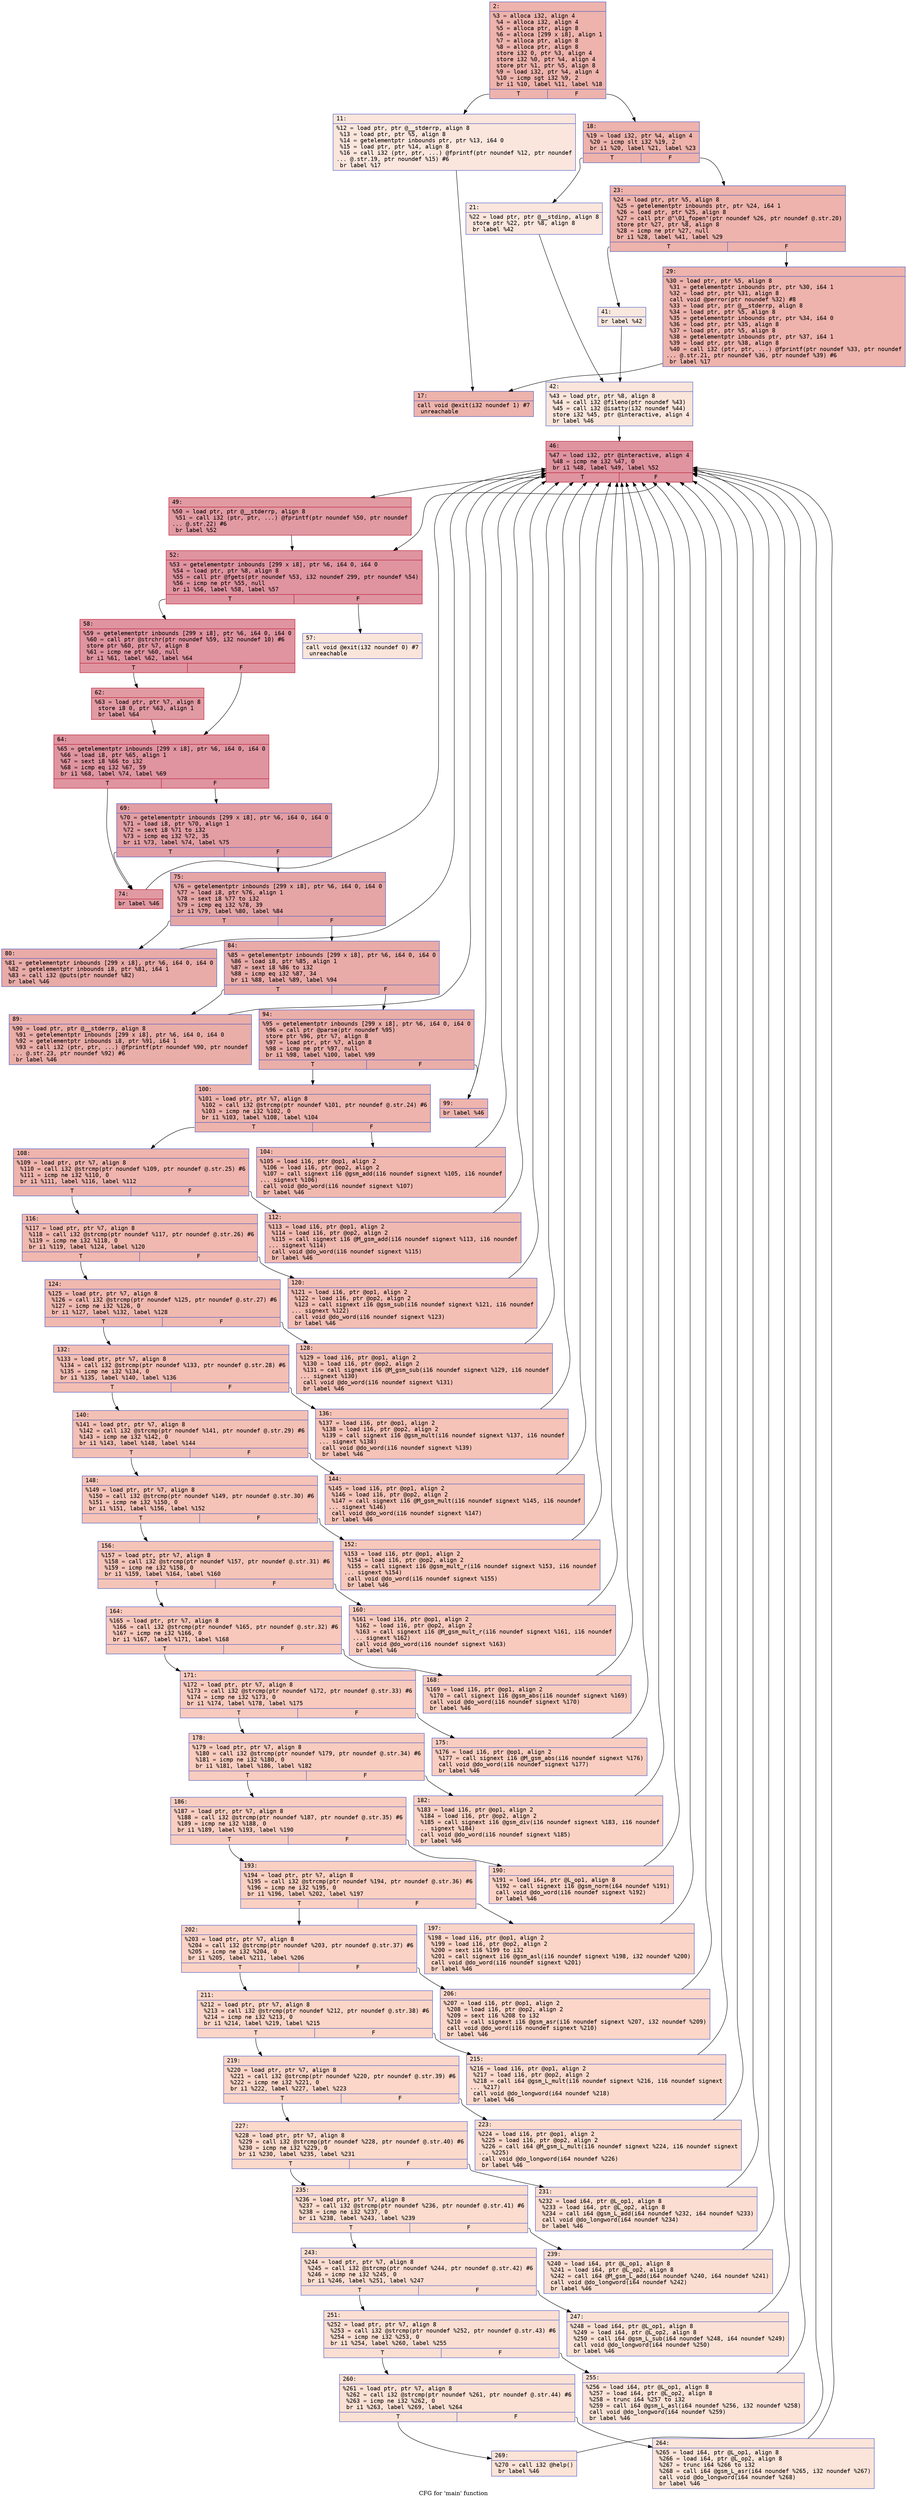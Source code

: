 digraph "CFG for 'main' function" {
	label="CFG for 'main' function";

	Node0x600000842030 [shape=record,color="#3d50c3ff", style=filled, fillcolor="#d6524470" fontname="Courier",label="{2:\l|  %3 = alloca i32, align 4\l  %4 = alloca i32, align 4\l  %5 = alloca ptr, align 8\l  %6 = alloca [299 x i8], align 1\l  %7 = alloca ptr, align 8\l  %8 = alloca ptr, align 8\l  store i32 0, ptr %3, align 4\l  store i32 %0, ptr %4, align 4\l  store ptr %1, ptr %5, align 8\l  %9 = load i32, ptr %4, align 4\l  %10 = icmp sgt i32 %9, 2\l  br i1 %10, label %11, label %18\l|{<s0>T|<s1>F}}"];
	Node0x600000842030:s0 -> Node0x600000842080[tooltip="2 -> 11\nProbability 0.00%" ];
	Node0x600000842030:s1 -> Node0x600000842120[tooltip="2 -> 18\nProbability 100.00%" ];
	Node0x600000842080 [shape=record,color="#3d50c3ff", style=filled, fillcolor="#f3c7b170" fontname="Courier",label="{11:\l|  %12 = load ptr, ptr @__stderrp, align 8\l  %13 = load ptr, ptr %5, align 8\l  %14 = getelementptr inbounds ptr, ptr %13, i64 0\l  %15 = load ptr, ptr %14, align 8\l  %16 = call i32 (ptr, ptr, ...) @fprintf(ptr noundef %12, ptr noundef\l... @.str.19, ptr noundef %15) #6\l  br label %17\l}"];
	Node0x600000842080 -> Node0x6000008420d0[tooltip="11 -> 17\nProbability 100.00%" ];
	Node0x6000008420d0 [shape=record,color="#3d50c3ff", style=filled, fillcolor="#d6524470" fontname="Courier",label="{17:\l|  call void @exit(i32 noundef 1) #7\l  unreachable\l}"];
	Node0x600000842120 [shape=record,color="#3d50c3ff", style=filled, fillcolor="#d6524470" fontname="Courier",label="{18:\l|  %19 = load i32, ptr %4, align 4\l  %20 = icmp slt i32 %19, 2\l  br i1 %20, label %21, label %23\l|{<s0>T|<s1>F}}"];
	Node0x600000842120:s0 -> Node0x600000842170[tooltip="18 -> 21\nProbability 0.00%" ];
	Node0x600000842120:s1 -> Node0x6000008421c0[tooltip="18 -> 23\nProbability 100.00%" ];
	Node0x600000842170 [shape=record,color="#3d50c3ff", style=filled, fillcolor="#f3c7b170" fontname="Courier",label="{21:\l|  %22 = load ptr, ptr @__stdinp, align 8\l  store ptr %22, ptr %8, align 8\l  br label %42\l}"];
	Node0x600000842170 -> Node0x6000008422b0[tooltip="21 -> 42\nProbability 100.00%" ];
	Node0x6000008421c0 [shape=record,color="#3d50c3ff", style=filled, fillcolor="#d6524470" fontname="Courier",label="{23:\l|  %24 = load ptr, ptr %5, align 8\l  %25 = getelementptr inbounds ptr, ptr %24, i64 1\l  %26 = load ptr, ptr %25, align 8\l  %27 = call ptr @\"\\01_fopen\"(ptr noundef %26, ptr noundef @.str.20)\l  store ptr %27, ptr %8, align 8\l  %28 = icmp ne ptr %27, null\l  br i1 %28, label %41, label %29\l|{<s0>T|<s1>F}}"];
	Node0x6000008421c0:s0 -> Node0x600000842260[tooltip="23 -> 41\nProbability 0.00%" ];
	Node0x6000008421c0:s1 -> Node0x600000842210[tooltip="23 -> 29\nProbability 100.00%" ];
	Node0x600000842210 [shape=record,color="#3d50c3ff", style=filled, fillcolor="#d6524470" fontname="Courier",label="{29:\l|  %30 = load ptr, ptr %5, align 8\l  %31 = getelementptr inbounds ptr, ptr %30, i64 1\l  %32 = load ptr, ptr %31, align 8\l  call void @perror(ptr noundef %32) #8\l  %33 = load ptr, ptr @__stderrp, align 8\l  %34 = load ptr, ptr %5, align 8\l  %35 = getelementptr inbounds ptr, ptr %34, i64 0\l  %36 = load ptr, ptr %35, align 8\l  %37 = load ptr, ptr %5, align 8\l  %38 = getelementptr inbounds ptr, ptr %37, i64 1\l  %39 = load ptr, ptr %38, align 8\l  %40 = call i32 (ptr, ptr, ...) @fprintf(ptr noundef %33, ptr noundef\l... @.str.21, ptr noundef %36, ptr noundef %39) #6\l  br label %17\l}"];
	Node0x600000842210 -> Node0x6000008420d0[tooltip="29 -> 17\nProbability 100.00%" ];
	Node0x600000842260 [shape=record,color="#3d50c3ff", style=filled, fillcolor="#f2cab570" fontname="Courier",label="{41:\l|  br label %42\l}"];
	Node0x600000842260 -> Node0x6000008422b0[tooltip="41 -> 42\nProbability 100.00%" ];
	Node0x6000008422b0 [shape=record,color="#3d50c3ff", style=filled, fillcolor="#f4c5ad70" fontname="Courier",label="{42:\l|  %43 = load ptr, ptr %8, align 8\l  %44 = call i32 @fileno(ptr noundef %43)\l  %45 = call i32 @isatty(i32 noundef %44)\l  store i32 %45, ptr @interactive, align 4\l  br label %46\l}"];
	Node0x6000008422b0 -> Node0x600000842300[tooltip="42 -> 46\nProbability 100.00%" ];
	Node0x600000842300 [shape=record,color="#b70d28ff", style=filled, fillcolor="#b70d2870" fontname="Courier",label="{46:\l|  %47 = load i32, ptr @interactive, align 4\l  %48 = icmp ne i32 %47, 0\l  br i1 %48, label %49, label %52\l|{<s0>T|<s1>F}}"];
	Node0x600000842300:s0 -> Node0x600000842350[tooltip="46 -> 49\nProbability 62.50%" ];
	Node0x600000842300:s1 -> Node0x6000008423a0[tooltip="46 -> 52\nProbability 37.50%" ];
	Node0x600000842350 [shape=record,color="#b70d28ff", style=filled, fillcolor="#bb1b2c70" fontname="Courier",label="{49:\l|  %50 = load ptr, ptr @__stderrp, align 8\l  %51 = call i32 (ptr, ptr, ...) @fprintf(ptr noundef %50, ptr noundef\l... @.str.22) #6\l  br label %52\l}"];
	Node0x600000842350 -> Node0x6000008423a0[tooltip="49 -> 52\nProbability 100.00%" ];
	Node0x6000008423a0 [shape=record,color="#b70d28ff", style=filled, fillcolor="#b70d2870" fontname="Courier",label="{52:\l|  %53 = getelementptr inbounds [299 x i8], ptr %6, i64 0, i64 0\l  %54 = load ptr, ptr %8, align 8\l  %55 = call ptr @fgets(ptr noundef %53, i32 noundef 299, ptr noundef %54)\l  %56 = icmp ne ptr %55, null\l  br i1 %56, label %58, label %57\l|{<s0>T|<s1>F}}"];
	Node0x6000008423a0:s0 -> Node0x600000842440[tooltip="52 -> 58\nProbability 100.00%" ];
	Node0x6000008423a0:s1 -> Node0x6000008423f0[tooltip="52 -> 57\nProbability 0.00%" ];
	Node0x6000008423f0 [shape=record,color="#3d50c3ff", style=filled, fillcolor="#f4c5ad70" fontname="Courier",label="{57:\l|  call void @exit(i32 noundef 0) #7\l  unreachable\l}"];
	Node0x600000842440 [shape=record,color="#b70d28ff", style=filled, fillcolor="#b70d2870" fontname="Courier",label="{58:\l|  %59 = getelementptr inbounds [299 x i8], ptr %6, i64 0, i64 0\l  %60 = call ptr @strchr(ptr noundef %59, i32 noundef 10) #6\l  store ptr %60, ptr %7, align 8\l  %61 = icmp ne ptr %60, null\l  br i1 %61, label %62, label %64\l|{<s0>T|<s1>F}}"];
	Node0x600000842440:s0 -> Node0x600000842490[tooltip="58 -> 62\nProbability 62.50%" ];
	Node0x600000842440:s1 -> Node0x6000008424e0[tooltip="58 -> 64\nProbability 37.50%" ];
	Node0x600000842490 [shape=record,color="#b70d28ff", style=filled, fillcolor="#bb1b2c70" fontname="Courier",label="{62:\l|  %63 = load ptr, ptr %7, align 8\l  store i8 0, ptr %63, align 1\l  br label %64\l}"];
	Node0x600000842490 -> Node0x6000008424e0[tooltip="62 -> 64\nProbability 100.00%" ];
	Node0x6000008424e0 [shape=record,color="#b70d28ff", style=filled, fillcolor="#b70d2870" fontname="Courier",label="{64:\l|  %65 = getelementptr inbounds [299 x i8], ptr %6, i64 0, i64 0\l  %66 = load i8, ptr %65, align 1\l  %67 = sext i8 %66 to i32\l  %68 = icmp eq i32 %67, 59\l  br i1 %68, label %74, label %69\l|{<s0>T|<s1>F}}"];
	Node0x6000008424e0:s0 -> Node0x600000842580[tooltip="64 -> 74\nProbability 50.00%" ];
	Node0x6000008424e0:s1 -> Node0x600000842530[tooltip="64 -> 69\nProbability 50.00%" ];
	Node0x600000842530 [shape=record,color="#3d50c3ff", style=filled, fillcolor="#be242e70" fontname="Courier",label="{69:\l|  %70 = getelementptr inbounds [299 x i8], ptr %6, i64 0, i64 0\l  %71 = load i8, ptr %70, align 1\l  %72 = sext i8 %71 to i32\l  %73 = icmp eq i32 %72, 35\l  br i1 %73, label %74, label %75\l|{<s0>T|<s1>F}}"];
	Node0x600000842530:s0 -> Node0x600000842580[tooltip="69 -> 74\nProbability 50.00%" ];
	Node0x600000842530:s1 -> Node0x6000008425d0[tooltip="69 -> 75\nProbability 50.00%" ];
	Node0x600000842580 [shape=record,color="#b70d28ff", style=filled, fillcolor="#bb1b2c70" fontname="Courier",label="{74:\l|  br label %46\l}"];
	Node0x600000842580 -> Node0x600000842300[tooltip="74 -> 46\nProbability 100.00%" ];
	Node0x6000008425d0 [shape=record,color="#3d50c3ff", style=filled, fillcolor="#c5333470" fontname="Courier",label="{75:\l|  %76 = getelementptr inbounds [299 x i8], ptr %6, i64 0, i64 0\l  %77 = load i8, ptr %76, align 1\l  %78 = sext i8 %77 to i32\l  %79 = icmp eq i32 %78, 39\l  br i1 %79, label %80, label %84\l|{<s0>T|<s1>F}}"];
	Node0x6000008425d0:s0 -> Node0x600000842620[tooltip="75 -> 80\nProbability 50.00%" ];
	Node0x6000008425d0:s1 -> Node0x600000842670[tooltip="75 -> 84\nProbability 50.00%" ];
	Node0x600000842620 [shape=record,color="#3d50c3ff", style=filled, fillcolor="#cc403a70" fontname="Courier",label="{80:\l|  %81 = getelementptr inbounds [299 x i8], ptr %6, i64 0, i64 0\l  %82 = getelementptr inbounds i8, ptr %81, i64 1\l  %83 = call i32 @puts(ptr noundef %82)\l  br label %46\l}"];
	Node0x600000842620 -> Node0x600000842300[tooltip="80 -> 46\nProbability 100.00%" ];
	Node0x600000842670 [shape=record,color="#3d50c3ff", style=filled, fillcolor="#cc403a70" fontname="Courier",label="{84:\l|  %85 = getelementptr inbounds [299 x i8], ptr %6, i64 0, i64 0\l  %86 = load i8, ptr %85, align 1\l  %87 = sext i8 %86 to i32\l  %88 = icmp eq i32 %87, 34\l  br i1 %88, label %89, label %94\l|{<s0>T|<s1>F}}"];
	Node0x600000842670:s0 -> Node0x6000008426c0[tooltip="84 -> 89\nProbability 50.00%" ];
	Node0x600000842670:s1 -> Node0x600000842710[tooltip="84 -> 94\nProbability 50.00%" ];
	Node0x6000008426c0 [shape=record,color="#3d50c3ff", style=filled, fillcolor="#d0473d70" fontname="Courier",label="{89:\l|  %90 = load ptr, ptr @__stderrp, align 8\l  %91 = getelementptr inbounds [299 x i8], ptr %6, i64 0, i64 0\l  %92 = getelementptr inbounds i8, ptr %91, i64 1\l  %93 = call i32 (ptr, ptr, ...) @fprintf(ptr noundef %90, ptr noundef\l... @.str.23, ptr noundef %92) #6\l  br label %46\l}"];
	Node0x6000008426c0 -> Node0x600000842300[tooltip="89 -> 46\nProbability 100.00%" ];
	Node0x600000842710 [shape=record,color="#3d50c3ff", style=filled, fillcolor="#d0473d70" fontname="Courier",label="{94:\l|  %95 = getelementptr inbounds [299 x i8], ptr %6, i64 0, i64 0\l  %96 = call ptr @parse(ptr noundef %95)\l  store ptr %96, ptr %7, align 8\l  %97 = load ptr, ptr %7, align 8\l  %98 = icmp ne ptr %97, null\l  br i1 %98, label %100, label %99\l|{<s0>T|<s1>F}}"];
	Node0x600000842710:s0 -> Node0x6000008427b0[tooltip="94 -> 100\nProbability 62.50%" ];
	Node0x600000842710:s1 -> Node0x600000842760[tooltip="94 -> 99\nProbability 37.50%" ];
	Node0x600000842760 [shape=record,color="#3d50c3ff", style=filled, fillcolor="#d8564670" fontname="Courier",label="{99:\l|  br label %46\l}"];
	Node0x600000842760 -> Node0x600000842300[tooltip="99 -> 46\nProbability 100.00%" ];
	Node0x6000008427b0 [shape=record,color="#3d50c3ff", style=filled, fillcolor="#d6524470" fontname="Courier",label="{100:\l|  %101 = load ptr, ptr %7, align 8\l  %102 = call i32 @strcmp(ptr noundef %101, ptr noundef @.str.24) #6\l  %103 = icmp ne i32 %102, 0\l  br i1 %103, label %108, label %104\l|{<s0>T|<s1>F}}"];
	Node0x6000008427b0:s0 -> Node0x600000842850[tooltip="100 -> 108\nProbability 62.50%" ];
	Node0x6000008427b0:s1 -> Node0x600000842800[tooltip="100 -> 104\nProbability 37.50%" ];
	Node0x600000842800 [shape=record,color="#3d50c3ff", style=filled, fillcolor="#dc5d4a70" fontname="Courier",label="{104:\l|  %105 = load i16, ptr @op1, align 2\l  %106 = load i16, ptr @op2, align 2\l  %107 = call signext i16 @gsm_add(i16 noundef signext %105, i16 noundef\l... signext %106)\l  call void @do_word(i16 noundef signext %107)\l  br label %46\l}"];
	Node0x600000842800 -> Node0x600000842300[tooltip="104 -> 46\nProbability 100.00%" ];
	Node0x600000842850 [shape=record,color="#3d50c3ff", style=filled, fillcolor="#d8564670" fontname="Courier",label="{108:\l|  %109 = load ptr, ptr %7, align 8\l  %110 = call i32 @strcmp(ptr noundef %109, ptr noundef @.str.25) #6\l  %111 = icmp ne i32 %110, 0\l  br i1 %111, label %116, label %112\l|{<s0>T|<s1>F}}"];
	Node0x600000842850:s0 -> Node0x6000008428f0[tooltip="108 -> 116\nProbability 62.50%" ];
	Node0x600000842850:s1 -> Node0x6000008428a0[tooltip="108 -> 112\nProbability 37.50%" ];
	Node0x6000008428a0 [shape=record,color="#3d50c3ff", style=filled, fillcolor="#de614d70" fontname="Courier",label="{112:\l|  %113 = load i16, ptr @op1, align 2\l  %114 = load i16, ptr @op2, align 2\l  %115 = call signext i16 @M_gsm_add(i16 noundef signext %113, i16 noundef\l... signext %114)\l  call void @do_word(i16 noundef signext %115)\l  br label %46\l}"];
	Node0x6000008428a0 -> Node0x600000842300[tooltip="112 -> 46\nProbability 100.00%" ];
	Node0x6000008428f0 [shape=record,color="#3d50c3ff", style=filled, fillcolor="#dc5d4a70" fontname="Courier",label="{116:\l|  %117 = load ptr, ptr %7, align 8\l  %118 = call i32 @strcmp(ptr noundef %117, ptr noundef @.str.26) #6\l  %119 = icmp ne i32 %118, 0\l  br i1 %119, label %124, label %120\l|{<s0>T|<s1>F}}"];
	Node0x6000008428f0:s0 -> Node0x600000842990[tooltip="116 -> 124\nProbability 62.50%" ];
	Node0x6000008428f0:s1 -> Node0x600000842940[tooltip="116 -> 120\nProbability 37.50%" ];
	Node0x600000842940 [shape=record,color="#3d50c3ff", style=filled, fillcolor="#e36c5570" fontname="Courier",label="{120:\l|  %121 = load i16, ptr @op1, align 2\l  %122 = load i16, ptr @op2, align 2\l  %123 = call signext i16 @gsm_sub(i16 noundef signext %121, i16 noundef\l... signext %122)\l  call void @do_word(i16 noundef signext %123)\l  br label %46\l}"];
	Node0x600000842940 -> Node0x600000842300[tooltip="120 -> 46\nProbability 100.00%" ];
	Node0x600000842990 [shape=record,color="#3d50c3ff", style=filled, fillcolor="#de614d70" fontname="Courier",label="{124:\l|  %125 = load ptr, ptr %7, align 8\l  %126 = call i32 @strcmp(ptr noundef %125, ptr noundef @.str.27) #6\l  %127 = icmp ne i32 %126, 0\l  br i1 %127, label %132, label %128\l|{<s0>T|<s1>F}}"];
	Node0x600000842990:s0 -> Node0x600000842a30[tooltip="124 -> 132\nProbability 62.50%" ];
	Node0x600000842990:s1 -> Node0x6000008429e0[tooltip="124 -> 128\nProbability 37.50%" ];
	Node0x6000008429e0 [shape=record,color="#3d50c3ff", style=filled, fillcolor="#e5705870" fontname="Courier",label="{128:\l|  %129 = load i16, ptr @op1, align 2\l  %130 = load i16, ptr @op2, align 2\l  %131 = call signext i16 @M_gsm_sub(i16 noundef signext %129, i16 noundef\l... signext %130)\l  call void @do_word(i16 noundef signext %131)\l  br label %46\l}"];
	Node0x6000008429e0 -> Node0x600000842300[tooltip="128 -> 46\nProbability 100.00%" ];
	Node0x600000842a30 [shape=record,color="#3d50c3ff", style=filled, fillcolor="#e36c5570" fontname="Courier",label="{132:\l|  %133 = load ptr, ptr %7, align 8\l  %134 = call i32 @strcmp(ptr noundef %133, ptr noundef @.str.28) #6\l  %135 = icmp ne i32 %134, 0\l  br i1 %135, label %140, label %136\l|{<s0>T|<s1>F}}"];
	Node0x600000842a30:s0 -> Node0x600000842ad0[tooltip="132 -> 140\nProbability 62.50%" ];
	Node0x600000842a30:s1 -> Node0x600000842a80[tooltip="132 -> 136\nProbability 37.50%" ];
	Node0x600000842a80 [shape=record,color="#3d50c3ff", style=filled, fillcolor="#e8765c70" fontname="Courier",label="{136:\l|  %137 = load i16, ptr @op1, align 2\l  %138 = load i16, ptr @op2, align 2\l  %139 = call signext i16 @gsm_mult(i16 noundef signext %137, i16 noundef\l... signext %138)\l  call void @do_word(i16 noundef signext %139)\l  br label %46\l}"];
	Node0x600000842a80 -> Node0x600000842300[tooltip="136 -> 46\nProbability 100.00%" ];
	Node0x600000842ad0 [shape=record,color="#3d50c3ff", style=filled, fillcolor="#e5705870" fontname="Courier",label="{140:\l|  %141 = load ptr, ptr %7, align 8\l  %142 = call i32 @strcmp(ptr noundef %141, ptr noundef @.str.29) #6\l  %143 = icmp ne i32 %142, 0\l  br i1 %143, label %148, label %144\l|{<s0>T|<s1>F}}"];
	Node0x600000842ad0:s0 -> Node0x600000842b70[tooltip="140 -> 148\nProbability 62.50%" ];
	Node0x600000842ad0:s1 -> Node0x600000842b20[tooltip="140 -> 144\nProbability 37.50%" ];
	Node0x600000842b20 [shape=record,color="#3d50c3ff", style=filled, fillcolor="#e97a5f70" fontname="Courier",label="{144:\l|  %145 = load i16, ptr @op1, align 2\l  %146 = load i16, ptr @op2, align 2\l  %147 = call signext i16 @M_gsm_mult(i16 noundef signext %145, i16 noundef\l... signext %146)\l  call void @do_word(i16 noundef signext %147)\l  br label %46\l}"];
	Node0x600000842b20 -> Node0x600000842300[tooltip="144 -> 46\nProbability 100.00%" ];
	Node0x600000842b70 [shape=record,color="#3d50c3ff", style=filled, fillcolor="#e8765c70" fontname="Courier",label="{148:\l|  %149 = load ptr, ptr %7, align 8\l  %150 = call i32 @strcmp(ptr noundef %149, ptr noundef @.str.30) #6\l  %151 = icmp ne i32 %150, 0\l  br i1 %151, label %156, label %152\l|{<s0>T|<s1>F}}"];
	Node0x600000842b70:s0 -> Node0x600000842c10[tooltip="148 -> 156\nProbability 62.50%" ];
	Node0x600000842b70:s1 -> Node0x600000842bc0[tooltip="148 -> 152\nProbability 37.50%" ];
	Node0x600000842bc0 [shape=record,color="#3d50c3ff", style=filled, fillcolor="#ed836670" fontname="Courier",label="{152:\l|  %153 = load i16, ptr @op1, align 2\l  %154 = load i16, ptr @op2, align 2\l  %155 = call signext i16 @gsm_mult_r(i16 noundef signext %153, i16 noundef\l... signext %154)\l  call void @do_word(i16 noundef signext %155)\l  br label %46\l}"];
	Node0x600000842bc0 -> Node0x600000842300[tooltip="152 -> 46\nProbability 100.00%" ];
	Node0x600000842c10 [shape=record,color="#3d50c3ff", style=filled, fillcolor="#e97a5f70" fontname="Courier",label="{156:\l|  %157 = load ptr, ptr %7, align 8\l  %158 = call i32 @strcmp(ptr noundef %157, ptr noundef @.str.31) #6\l  %159 = icmp ne i32 %158, 0\l  br i1 %159, label %164, label %160\l|{<s0>T|<s1>F}}"];
	Node0x600000842c10:s0 -> Node0x600000842cb0[tooltip="156 -> 164\nProbability 62.50%" ];
	Node0x600000842c10:s1 -> Node0x600000842c60[tooltip="156 -> 160\nProbability 37.50%" ];
	Node0x600000842c60 [shape=record,color="#3d50c3ff", style=filled, fillcolor="#ef886b70" fontname="Courier",label="{160:\l|  %161 = load i16, ptr @op1, align 2\l  %162 = load i16, ptr @op2, align 2\l  %163 = call signext i16 @M_gsm_mult_r(i16 noundef signext %161, i16 noundef\l... signext %162)\l  call void @do_word(i16 noundef signext %163)\l  br label %46\l}"];
	Node0x600000842c60 -> Node0x600000842300[tooltip="160 -> 46\nProbability 100.00%" ];
	Node0x600000842cb0 [shape=record,color="#3d50c3ff", style=filled, fillcolor="#ed836670" fontname="Courier",label="{164:\l|  %165 = load ptr, ptr %7, align 8\l  %166 = call i32 @strcmp(ptr noundef %165, ptr noundef @.str.32) #6\l  %167 = icmp ne i32 %166, 0\l  br i1 %167, label %171, label %168\l|{<s0>T|<s1>F}}"];
	Node0x600000842cb0:s0 -> Node0x600000842d50[tooltip="164 -> 171\nProbability 62.50%" ];
	Node0x600000842cb0:s1 -> Node0x600000842d00[tooltip="164 -> 168\nProbability 37.50%" ];
	Node0x600000842d00 [shape=record,color="#3d50c3ff", style=filled, fillcolor="#f08b6e70" fontname="Courier",label="{168:\l|  %169 = load i16, ptr @op1, align 2\l  %170 = call signext i16 @gsm_abs(i16 noundef signext %169)\l  call void @do_word(i16 noundef signext %170)\l  br label %46\l}"];
	Node0x600000842d00 -> Node0x600000842300[tooltip="168 -> 46\nProbability 100.00%" ];
	Node0x600000842d50 [shape=record,color="#3d50c3ff", style=filled, fillcolor="#ef886b70" fontname="Courier",label="{171:\l|  %172 = load ptr, ptr %7, align 8\l  %173 = call i32 @strcmp(ptr noundef %172, ptr noundef @.str.33) #6\l  %174 = icmp ne i32 %173, 0\l  br i1 %174, label %178, label %175\l|{<s0>T|<s1>F}}"];
	Node0x600000842d50:s0 -> Node0x600000842df0[tooltip="171 -> 178\nProbability 62.50%" ];
	Node0x600000842d50:s1 -> Node0x600000842da0[tooltip="171 -> 175\nProbability 37.50%" ];
	Node0x600000842da0 [shape=record,color="#3d50c3ff", style=filled, fillcolor="#f2907270" fontname="Courier",label="{175:\l|  %176 = load i16, ptr @op1, align 2\l  %177 = call signext i16 @M_gsm_abs(i16 noundef signext %176)\l  call void @do_word(i16 noundef signext %177)\l  br label %46\l}"];
	Node0x600000842da0 -> Node0x600000842300[tooltip="175 -> 46\nProbability 100.00%" ];
	Node0x600000842df0 [shape=record,color="#3d50c3ff", style=filled, fillcolor="#f08b6e70" fontname="Courier",label="{178:\l|  %179 = load ptr, ptr %7, align 8\l  %180 = call i32 @strcmp(ptr noundef %179, ptr noundef @.str.34) #6\l  %181 = icmp ne i32 %180, 0\l  br i1 %181, label %186, label %182\l|{<s0>T|<s1>F}}"];
	Node0x600000842df0:s0 -> Node0x600000842e90[tooltip="178 -> 186\nProbability 62.50%" ];
	Node0x600000842df0:s1 -> Node0x600000842e40[tooltip="178 -> 182\nProbability 37.50%" ];
	Node0x600000842e40 [shape=record,color="#3d50c3ff", style=filled, fillcolor="#f4987a70" fontname="Courier",label="{182:\l|  %183 = load i16, ptr @op1, align 2\l  %184 = load i16, ptr @op2, align 2\l  %185 = call signext i16 @gsm_div(i16 noundef signext %183, i16 noundef\l... signext %184)\l  call void @do_word(i16 noundef signext %185)\l  br label %46\l}"];
	Node0x600000842e40 -> Node0x600000842300[tooltip="182 -> 46\nProbability 100.00%" ];
	Node0x600000842e90 [shape=record,color="#3d50c3ff", style=filled, fillcolor="#f2907270" fontname="Courier",label="{186:\l|  %187 = load ptr, ptr %7, align 8\l  %188 = call i32 @strcmp(ptr noundef %187, ptr noundef @.str.35) #6\l  %189 = icmp ne i32 %188, 0\l  br i1 %189, label %193, label %190\l|{<s0>T|<s1>F}}"];
	Node0x600000842e90:s0 -> Node0x600000842f30[tooltip="186 -> 193\nProbability 62.50%" ];
	Node0x600000842e90:s1 -> Node0x600000842ee0[tooltip="186 -> 190\nProbability 37.50%" ];
	Node0x600000842ee0 [shape=record,color="#3d50c3ff", style=filled, fillcolor="#f59c7d70" fontname="Courier",label="{190:\l|  %191 = load i64, ptr @L_op1, align 8\l  %192 = call signext i16 @gsm_norm(i64 noundef %191)\l  call void @do_word(i16 noundef signext %192)\l  br label %46\l}"];
	Node0x600000842ee0 -> Node0x600000842300[tooltip="190 -> 46\nProbability 100.00%" ];
	Node0x600000842f30 [shape=record,color="#3d50c3ff", style=filled, fillcolor="#f3947570" fontname="Courier",label="{193:\l|  %194 = load ptr, ptr %7, align 8\l  %195 = call i32 @strcmp(ptr noundef %194, ptr noundef @.str.36) #6\l  %196 = icmp ne i32 %195, 0\l  br i1 %196, label %202, label %197\l|{<s0>T|<s1>F}}"];
	Node0x600000842f30:s0 -> Node0x600000842fd0[tooltip="193 -> 202\nProbability 62.50%" ];
	Node0x600000842f30:s1 -> Node0x600000842f80[tooltip="193 -> 197\nProbability 37.50%" ];
	Node0x600000842f80 [shape=record,color="#3d50c3ff", style=filled, fillcolor="#f5a08170" fontname="Courier",label="{197:\l|  %198 = load i16, ptr @op1, align 2\l  %199 = load i16, ptr @op2, align 2\l  %200 = sext i16 %199 to i32\l  %201 = call signext i16 @gsm_asl(i16 noundef signext %198, i32 noundef %200)\l  call void @do_word(i16 noundef signext %201)\l  br label %46\l}"];
	Node0x600000842f80 -> Node0x600000842300[tooltip="197 -> 46\nProbability 100.00%" ];
	Node0x600000842fd0 [shape=record,color="#3d50c3ff", style=filled, fillcolor="#f59c7d70" fontname="Courier",label="{202:\l|  %203 = load ptr, ptr %7, align 8\l  %204 = call i32 @strcmp(ptr noundef %203, ptr noundef @.str.37) #6\l  %205 = icmp ne i32 %204, 0\l  br i1 %205, label %211, label %206\l|{<s0>T|<s1>F}}"];
	Node0x600000842fd0:s0 -> Node0x600000843070[tooltip="202 -> 211\nProbability 62.50%" ];
	Node0x600000842fd0:s1 -> Node0x600000843020[tooltip="202 -> 206\nProbability 37.50%" ];
	Node0x600000843020 [shape=record,color="#3d50c3ff", style=filled, fillcolor="#f6a38570" fontname="Courier",label="{206:\l|  %207 = load i16, ptr @op1, align 2\l  %208 = load i16, ptr @op2, align 2\l  %209 = sext i16 %208 to i32\l  %210 = call signext i16 @gsm_asr(i16 noundef signext %207, i32 noundef %209)\l  call void @do_word(i16 noundef signext %210)\l  br label %46\l}"];
	Node0x600000843020 -> Node0x600000842300[tooltip="206 -> 46\nProbability 100.00%" ];
	Node0x600000843070 [shape=record,color="#3d50c3ff", style=filled, fillcolor="#f5a08170" fontname="Courier",label="{211:\l|  %212 = load ptr, ptr %7, align 8\l  %213 = call i32 @strcmp(ptr noundef %212, ptr noundef @.str.38) #6\l  %214 = icmp ne i32 %213, 0\l  br i1 %214, label %219, label %215\l|{<s0>T|<s1>F}}"];
	Node0x600000843070:s0 -> Node0x600000843110[tooltip="211 -> 219\nProbability 62.50%" ];
	Node0x600000843070:s1 -> Node0x6000008430c0[tooltip="211 -> 215\nProbability 37.50%" ];
	Node0x6000008430c0 [shape=record,color="#3d50c3ff", style=filled, fillcolor="#f7ac8e70" fontname="Courier",label="{215:\l|  %216 = load i16, ptr @op1, align 2\l  %217 = load i16, ptr @op2, align 2\l  %218 = call i64 @gsm_L_mult(i16 noundef signext %216, i16 noundef signext\l... %217)\l  call void @do_longword(i64 noundef %218)\l  br label %46\l}"];
	Node0x6000008430c0 -> Node0x600000842300[tooltip="215 -> 46\nProbability 100.00%" ];
	Node0x600000843110 [shape=record,color="#3d50c3ff", style=filled, fillcolor="#f6a38570" fontname="Courier",label="{219:\l|  %220 = load ptr, ptr %7, align 8\l  %221 = call i32 @strcmp(ptr noundef %220, ptr noundef @.str.39) #6\l  %222 = icmp ne i32 %221, 0\l  br i1 %222, label %227, label %223\l|{<s0>T|<s1>F}}"];
	Node0x600000843110:s0 -> Node0x6000008431b0[tooltip="219 -> 227\nProbability 62.50%" ];
	Node0x600000843110:s1 -> Node0x600000843160[tooltip="219 -> 223\nProbability 37.50%" ];
	Node0x600000843160 [shape=record,color="#3d50c3ff", style=filled, fillcolor="#f7af9170" fontname="Courier",label="{223:\l|  %224 = load i16, ptr @op1, align 2\l  %225 = load i16, ptr @op2, align 2\l  %226 = call i64 @M_gsm_L_mult(i16 noundef signext %224, i16 noundef signext\l... %225)\l  call void @do_longword(i64 noundef %226)\l  br label %46\l}"];
	Node0x600000843160 -> Node0x600000842300[tooltip="223 -> 46\nProbability 100.00%" ];
	Node0x6000008431b0 [shape=record,color="#3d50c3ff", style=filled, fillcolor="#f7a88970" fontname="Courier",label="{227:\l|  %228 = load ptr, ptr %7, align 8\l  %229 = call i32 @strcmp(ptr noundef %228, ptr noundef @.str.40) #6\l  %230 = icmp ne i32 %229, 0\l  br i1 %230, label %235, label %231\l|{<s0>T|<s1>F}}"];
	Node0x6000008431b0:s0 -> Node0x600000843250[tooltip="227 -> 235\nProbability 62.50%" ];
	Node0x6000008431b0:s1 -> Node0x600000843200[tooltip="227 -> 231\nProbability 37.50%" ];
	Node0x600000843200 [shape=record,color="#3d50c3ff", style=filled, fillcolor="#f7b39670" fontname="Courier",label="{231:\l|  %232 = load i64, ptr @L_op1, align 8\l  %233 = load i64, ptr @L_op2, align 8\l  %234 = call i64 @gsm_L_add(i64 noundef %232, i64 noundef %233)\l  call void @do_longword(i64 noundef %234)\l  br label %46\l}"];
	Node0x600000843200 -> Node0x600000842300[tooltip="231 -> 46\nProbability 100.00%" ];
	Node0x600000843250 [shape=record,color="#3d50c3ff", style=filled, fillcolor="#f7af9170" fontname="Courier",label="{235:\l|  %236 = load ptr, ptr %7, align 8\l  %237 = call i32 @strcmp(ptr noundef %236, ptr noundef @.str.41) #6\l  %238 = icmp ne i32 %237, 0\l  br i1 %238, label %243, label %239\l|{<s0>T|<s1>F}}"];
	Node0x600000843250:s0 -> Node0x6000008432f0[tooltip="235 -> 243\nProbability 62.50%" ];
	Node0x600000843250:s1 -> Node0x6000008432a0[tooltip="235 -> 239\nProbability 37.50%" ];
	Node0x6000008432a0 [shape=record,color="#3d50c3ff", style=filled, fillcolor="#f7b59970" fontname="Courier",label="{239:\l|  %240 = load i64, ptr @L_op1, align 8\l  %241 = load i64, ptr @L_op2, align 8\l  %242 = call i64 @M_gsm_L_add(i64 noundef %240, i64 noundef %241)\l  call void @do_longword(i64 noundef %242)\l  br label %46\l}"];
	Node0x6000008432a0 -> Node0x600000842300[tooltip="239 -> 46\nProbability 100.00%" ];
	Node0x6000008432f0 [shape=record,color="#3d50c3ff", style=filled, fillcolor="#f7b39670" fontname="Courier",label="{243:\l|  %244 = load ptr, ptr %7, align 8\l  %245 = call i32 @strcmp(ptr noundef %244, ptr noundef @.str.42) #6\l  %246 = icmp ne i32 %245, 0\l  br i1 %246, label %251, label %247\l|{<s0>T|<s1>F}}"];
	Node0x6000008432f0:s0 -> Node0x600000843390[tooltip="243 -> 251\nProbability 62.50%" ];
	Node0x6000008432f0:s1 -> Node0x600000843340[tooltip="243 -> 247\nProbability 37.50%" ];
	Node0x600000843340 [shape=record,color="#3d50c3ff", style=filled, fillcolor="#f7bca170" fontname="Courier",label="{247:\l|  %248 = load i64, ptr @L_op1, align 8\l  %249 = load i64, ptr @L_op2, align 8\l  %250 = call i64 @gsm_L_sub(i64 noundef %248, i64 noundef %249)\l  call void @do_longword(i64 noundef %250)\l  br label %46\l}"];
	Node0x600000843340 -> Node0x600000842300[tooltip="247 -> 46\nProbability 100.00%" ];
	Node0x600000843390 [shape=record,color="#3d50c3ff", style=filled, fillcolor="#f7b59970" fontname="Courier",label="{251:\l|  %252 = load ptr, ptr %7, align 8\l  %253 = call i32 @strcmp(ptr noundef %252, ptr noundef @.str.43) #6\l  %254 = icmp ne i32 %253, 0\l  br i1 %254, label %260, label %255\l|{<s0>T|<s1>F}}"];
	Node0x600000843390:s0 -> Node0x600000843430[tooltip="251 -> 260\nProbability 62.50%" ];
	Node0x600000843390:s1 -> Node0x6000008433e0[tooltip="251 -> 255\nProbability 37.50%" ];
	Node0x6000008433e0 [shape=record,color="#3d50c3ff", style=filled, fillcolor="#f6bfa670" fontname="Courier",label="{255:\l|  %256 = load i64, ptr @L_op1, align 8\l  %257 = load i64, ptr @L_op2, align 8\l  %258 = trunc i64 %257 to i32\l  %259 = call i64 @gsm_L_asl(i64 noundef %256, i32 noundef %258)\l  call void @do_longword(i64 noundef %259)\l  br label %46\l}"];
	Node0x6000008433e0 -> Node0x600000842300[tooltip="255 -> 46\nProbability 100.00%" ];
	Node0x600000843430 [shape=record,color="#3d50c3ff", style=filled, fillcolor="#f7b99e70" fontname="Courier",label="{260:\l|  %261 = load ptr, ptr %7, align 8\l  %262 = call i32 @strcmp(ptr noundef %261, ptr noundef @.str.44) #6\l  %263 = icmp ne i32 %262, 0\l  br i1 %263, label %269, label %264\l|{<s0>T|<s1>F}}"];
	Node0x600000843430:s0 -> Node0x6000008434d0[tooltip="260 -> 269\nProbability 62.50%" ];
	Node0x600000843430:s1 -> Node0x600000843480[tooltip="260 -> 264\nProbability 37.50%" ];
	Node0x600000843480 [shape=record,color="#3d50c3ff", style=filled, fillcolor="#f5c1a970" fontname="Courier",label="{264:\l|  %265 = load i64, ptr @L_op1, align 8\l  %266 = load i64, ptr @L_op2, align 8\l  %267 = trunc i64 %266 to i32\l  %268 = call i64 @gsm_L_asr(i64 noundef %265, i32 noundef %267)\l  call void @do_longword(i64 noundef %268)\l  br label %46\l}"];
	Node0x600000843480 -> Node0x600000842300[tooltip="264 -> 46\nProbability 100.00%" ];
	Node0x6000008434d0 [shape=record,color="#3d50c3ff", style=filled, fillcolor="#f6bfa670" fontname="Courier",label="{269:\l|  %270 = call i32 @help()\l  br label %46\l}"];
	Node0x6000008434d0 -> Node0x600000842300[tooltip="269 -> 46\nProbability 100.00%" ];
}
